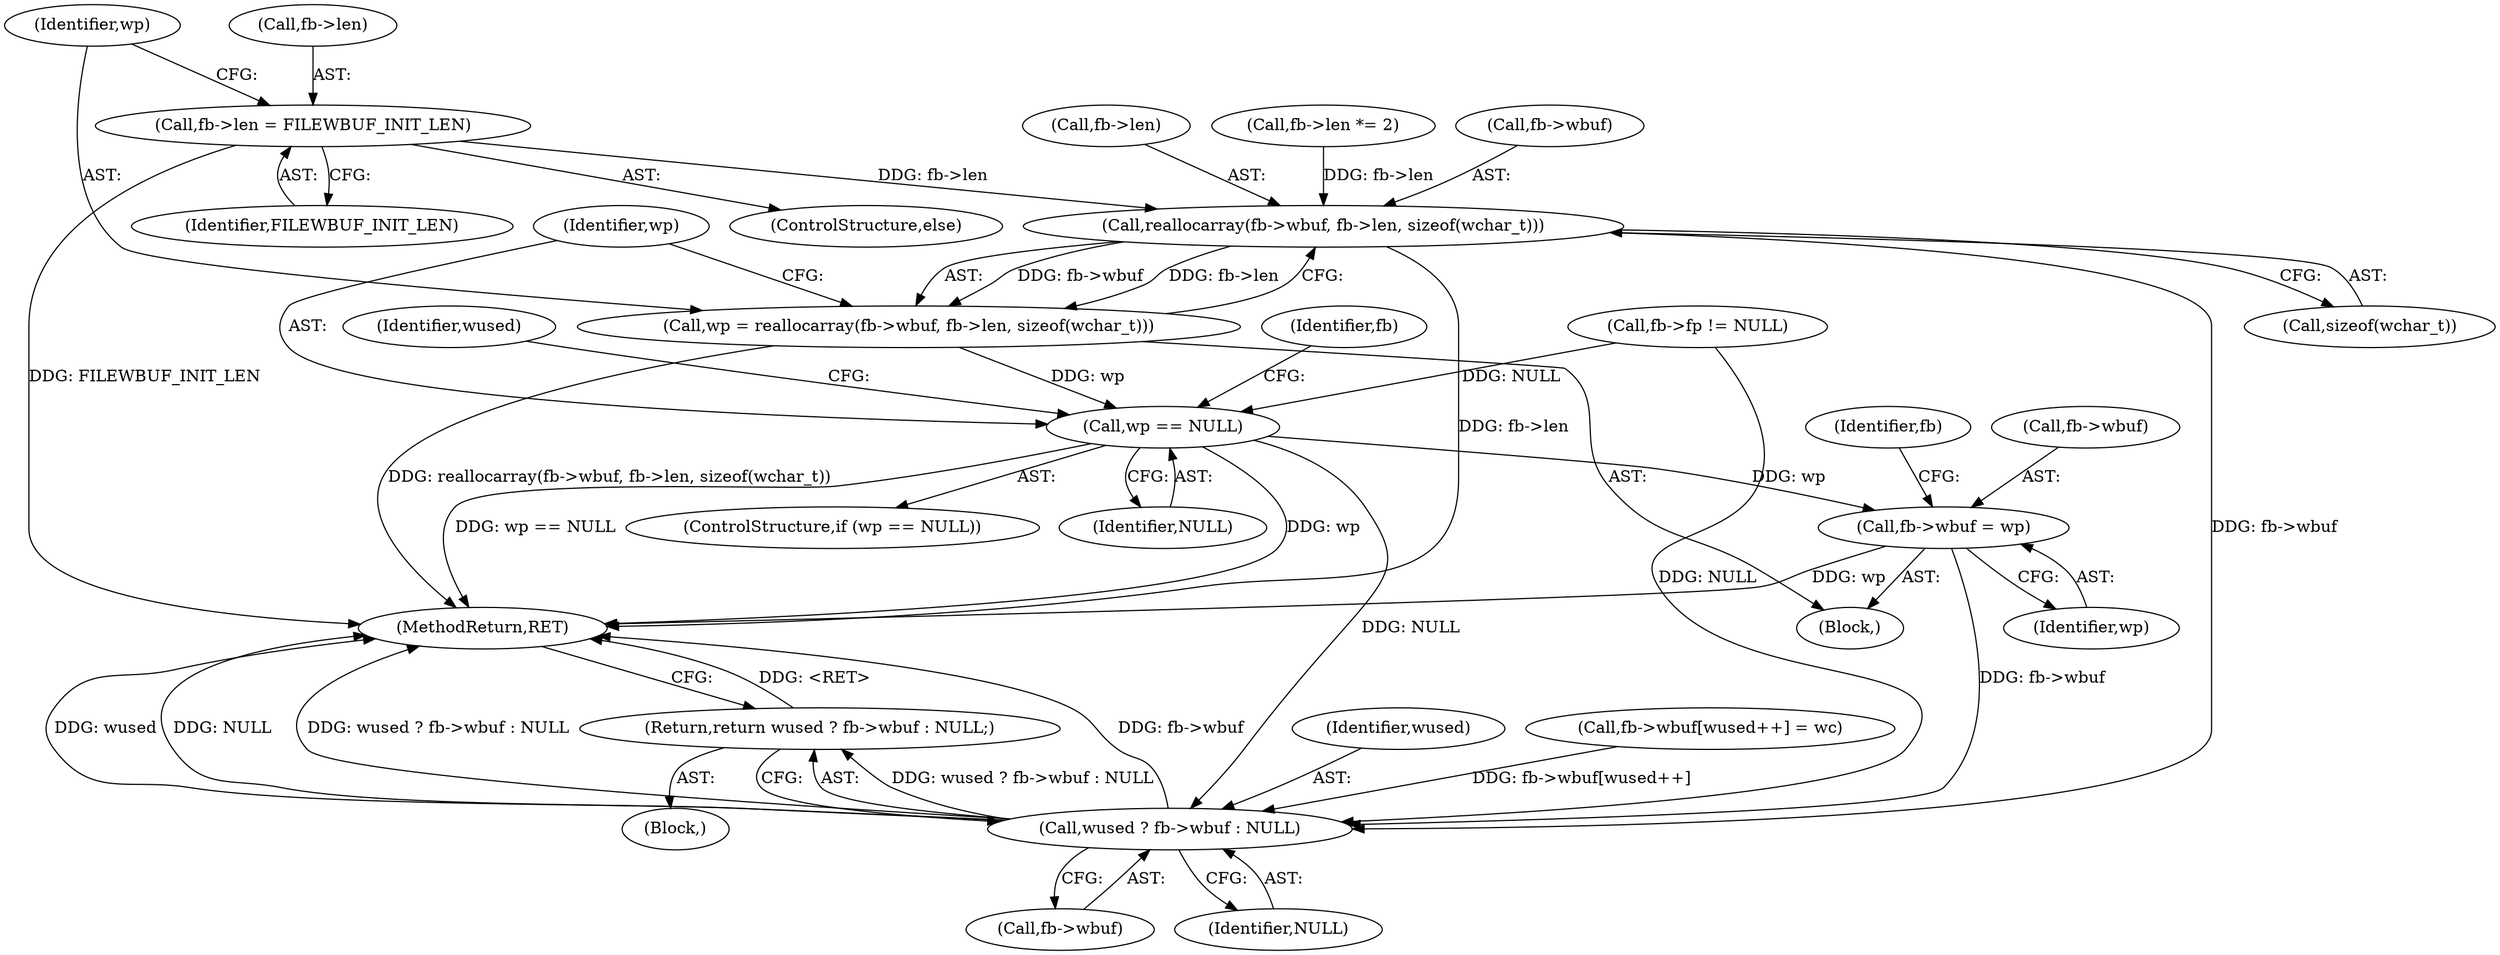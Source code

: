 digraph "0_libbsd_c8f0723d2b4520bdd6b9eb7c3e7976de726d7ff7@pointer" {
"1000177" [label="(Call,fb->len = FILEWBUF_INIT_LEN)"];
"1000184" [label="(Call,reallocarray(fb->wbuf, fb->len, sizeof(wchar_t)))"];
"1000182" [label="(Call,wp = reallocarray(fb->wbuf, fb->len, sizeof(wchar_t)))"];
"1000194" [label="(Call,wp == NULL)"];
"1000202" [label="(Call,fb->wbuf = wp)"];
"1000221" [label="(Call,wused ? fb->wbuf : NULL)"];
"1000220" [label="(Return,return wused ? fb->wbuf : NULL;)"];
"1000185" [label="(Call,fb->wbuf)"];
"1000104" [label="(Block,)"];
"1000191" [label="(Call,sizeof(wchar_t))"];
"1000176" [label="(ControlStructure,else)"];
"1000177" [label="(Call,fb->len = FILEWBUF_INIT_LEN)"];
"1000194" [label="(Call,wp == NULL)"];
"1000199" [label="(Identifier,wused)"];
"1000204" [label="(Identifier,fb)"];
"1000203" [label="(Call,fb->wbuf)"];
"1000165" [label="(Block,)"];
"1000188" [label="(Call,fb->len)"];
"1000181" [label="(Identifier,FILEWBUF_INIT_LEN)"];
"1000196" [label="(Identifier,NULL)"];
"1000206" [label="(Identifier,wp)"];
"1000210" [label="(Identifier,fb)"];
"1000184" [label="(Call,reallocarray(fb->wbuf, fb->len, sizeof(wchar_t)))"];
"1000178" [label="(Call,fb->len)"];
"1000182" [label="(Call,wp = reallocarray(fb->wbuf, fb->len, sizeof(wchar_t)))"];
"1000195" [label="(Identifier,wp)"];
"1000222" [label="(Identifier,wused)"];
"1000220" [label="(Return,return wused ? fb->wbuf : NULL;)"];
"1000227" [label="(MethodReturn,RET)"];
"1000183" [label="(Identifier,wp)"];
"1000223" [label="(Call,fb->wbuf)"];
"1000193" [label="(ControlStructure,if (wp == NULL))"];
"1000221" [label="(Call,wused ? fb->wbuf : NULL)"];
"1000207" [label="(Call,fb->wbuf[wused++] = wc)"];
"1000226" [label="(Identifier,NULL)"];
"1000171" [label="(Call,fb->len *= 2)"];
"1000124" [label="(Call,fb->fp != NULL)"];
"1000202" [label="(Call,fb->wbuf = wp)"];
"1000177" -> "1000176"  [label="AST: "];
"1000177" -> "1000181"  [label="CFG: "];
"1000178" -> "1000177"  [label="AST: "];
"1000181" -> "1000177"  [label="AST: "];
"1000183" -> "1000177"  [label="CFG: "];
"1000177" -> "1000227"  [label="DDG: FILEWBUF_INIT_LEN"];
"1000177" -> "1000184"  [label="DDG: fb->len"];
"1000184" -> "1000182"  [label="AST: "];
"1000184" -> "1000191"  [label="CFG: "];
"1000185" -> "1000184"  [label="AST: "];
"1000188" -> "1000184"  [label="AST: "];
"1000191" -> "1000184"  [label="AST: "];
"1000182" -> "1000184"  [label="CFG: "];
"1000184" -> "1000227"  [label="DDG: fb->len"];
"1000184" -> "1000182"  [label="DDG: fb->wbuf"];
"1000184" -> "1000182"  [label="DDG: fb->len"];
"1000171" -> "1000184"  [label="DDG: fb->len"];
"1000184" -> "1000221"  [label="DDG: fb->wbuf"];
"1000182" -> "1000165"  [label="AST: "];
"1000183" -> "1000182"  [label="AST: "];
"1000195" -> "1000182"  [label="CFG: "];
"1000182" -> "1000227"  [label="DDG: reallocarray(fb->wbuf, fb->len, sizeof(wchar_t))"];
"1000182" -> "1000194"  [label="DDG: wp"];
"1000194" -> "1000193"  [label="AST: "];
"1000194" -> "1000196"  [label="CFG: "];
"1000195" -> "1000194"  [label="AST: "];
"1000196" -> "1000194"  [label="AST: "];
"1000199" -> "1000194"  [label="CFG: "];
"1000204" -> "1000194"  [label="CFG: "];
"1000194" -> "1000227"  [label="DDG: wp == NULL"];
"1000194" -> "1000227"  [label="DDG: wp"];
"1000124" -> "1000194"  [label="DDG: NULL"];
"1000194" -> "1000202"  [label="DDG: wp"];
"1000194" -> "1000221"  [label="DDG: NULL"];
"1000202" -> "1000165"  [label="AST: "];
"1000202" -> "1000206"  [label="CFG: "];
"1000203" -> "1000202"  [label="AST: "];
"1000206" -> "1000202"  [label="AST: "];
"1000210" -> "1000202"  [label="CFG: "];
"1000202" -> "1000227"  [label="DDG: wp"];
"1000202" -> "1000221"  [label="DDG: fb->wbuf"];
"1000221" -> "1000220"  [label="AST: "];
"1000221" -> "1000223"  [label="CFG: "];
"1000221" -> "1000226"  [label="CFG: "];
"1000222" -> "1000221"  [label="AST: "];
"1000223" -> "1000221"  [label="AST: "];
"1000226" -> "1000221"  [label="AST: "];
"1000220" -> "1000221"  [label="CFG: "];
"1000221" -> "1000227"  [label="DDG: NULL"];
"1000221" -> "1000227"  [label="DDG: wused ? fb->wbuf : NULL"];
"1000221" -> "1000227"  [label="DDG: fb->wbuf"];
"1000221" -> "1000227"  [label="DDG: wused"];
"1000221" -> "1000220"  [label="DDG: wused ? fb->wbuf : NULL"];
"1000207" -> "1000221"  [label="DDG: fb->wbuf[wused++]"];
"1000124" -> "1000221"  [label="DDG: NULL"];
"1000220" -> "1000104"  [label="AST: "];
"1000227" -> "1000220"  [label="CFG: "];
"1000220" -> "1000227"  [label="DDG: <RET>"];
}
